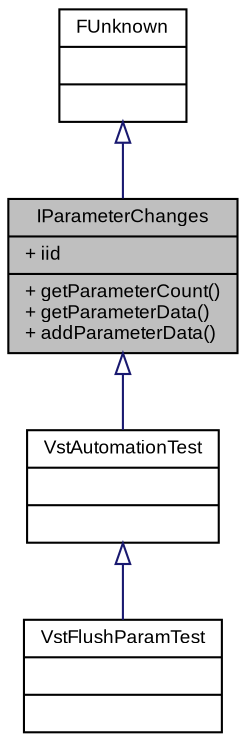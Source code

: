 digraph G
{
  bgcolor="transparent";
  edge [fontname="Arial",fontsize="9",labelfontname="Arial",labelfontsize="9"];
  node [fontname="Arial",fontsize="9",shape=record];
  Node1 [label="{IParameterChanges\n|+ iid\l|+ getParameterCount()\l+ getParameterData()\l+ addParameterData()\l}",height=0.2,width=0.4,color="black", fillcolor="grey75", style="filled" fontcolor="black"];
  Node2 -> Node1 [dir=back,color="midnightblue",fontsize="9",style="solid",arrowtail="empty",fontname="Arial"];
  Node2 [label="{FUnknown\n||}",height=0.2,width=0.4,color="black",URL="base.tag$classSteinberg_1_1FUnknown.html"];
  Node1 -> Node3 [dir=back,color="midnightblue",fontsize="9",style="solid",arrowtail="empty",fontname="Arial"];
  Node3 [label="{VstAutomationTest\n||}",height=0.2,width=0.4,color="black",URL="vstsdk.tag$classSteinberg_1_1Vst_1_1VstAutomationTest.html"];
  Node3 -> Node4 [dir=back,color="midnightblue",fontsize="9",style="solid",arrowtail="empty",fontname="Arial"];
  Node4 [label="{VstFlushParamTest\n||}",height=0.2,width=0.4,color="black",URL="vstsdk.tag$classSteinberg_1_1Vst_1_1VstFlushParamTest.html"];
}
